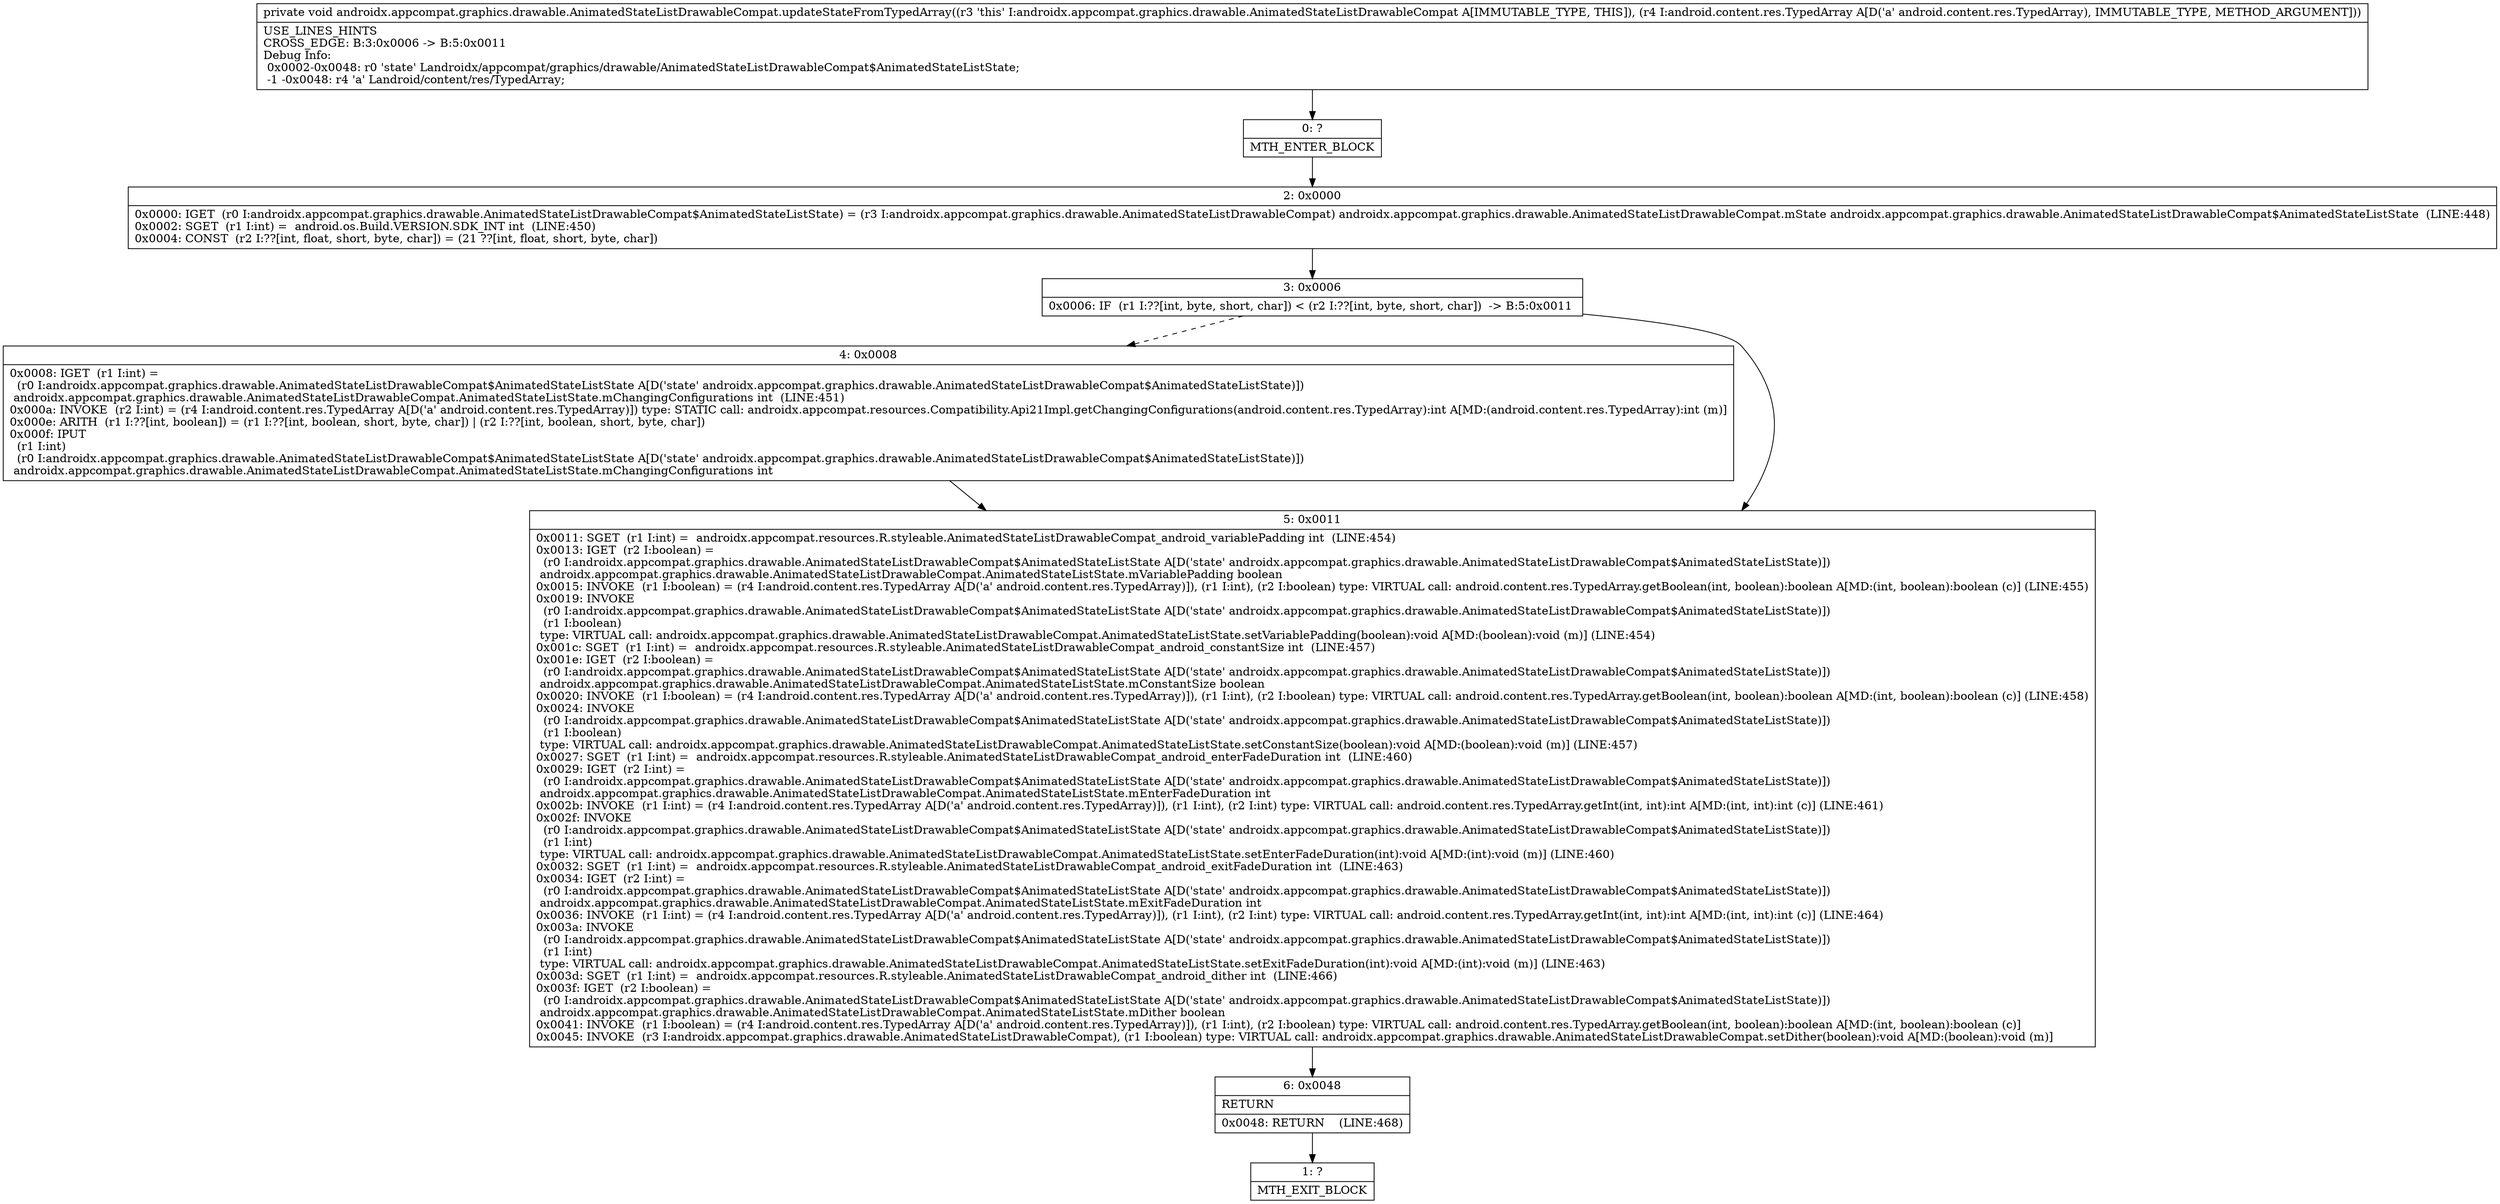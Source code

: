 digraph "CFG forandroidx.appcompat.graphics.drawable.AnimatedStateListDrawableCompat.updateStateFromTypedArray(Landroid\/content\/res\/TypedArray;)V" {
Node_0 [shape=record,label="{0\:\ ?|MTH_ENTER_BLOCK\l}"];
Node_2 [shape=record,label="{2\:\ 0x0000|0x0000: IGET  (r0 I:androidx.appcompat.graphics.drawable.AnimatedStateListDrawableCompat$AnimatedStateListState) = (r3 I:androidx.appcompat.graphics.drawable.AnimatedStateListDrawableCompat) androidx.appcompat.graphics.drawable.AnimatedStateListDrawableCompat.mState androidx.appcompat.graphics.drawable.AnimatedStateListDrawableCompat$AnimatedStateListState  (LINE:448)\l0x0002: SGET  (r1 I:int) =  android.os.Build.VERSION.SDK_INT int  (LINE:450)\l0x0004: CONST  (r2 I:??[int, float, short, byte, char]) = (21 ??[int, float, short, byte, char]) \l}"];
Node_3 [shape=record,label="{3\:\ 0x0006|0x0006: IF  (r1 I:??[int, byte, short, char]) \< (r2 I:??[int, byte, short, char])  \-\> B:5:0x0011 \l}"];
Node_4 [shape=record,label="{4\:\ 0x0008|0x0008: IGET  (r1 I:int) = \l  (r0 I:androidx.appcompat.graphics.drawable.AnimatedStateListDrawableCompat$AnimatedStateListState A[D('state' androidx.appcompat.graphics.drawable.AnimatedStateListDrawableCompat$AnimatedStateListState)])\l androidx.appcompat.graphics.drawable.AnimatedStateListDrawableCompat.AnimatedStateListState.mChangingConfigurations int  (LINE:451)\l0x000a: INVOKE  (r2 I:int) = (r4 I:android.content.res.TypedArray A[D('a' android.content.res.TypedArray)]) type: STATIC call: androidx.appcompat.resources.Compatibility.Api21Impl.getChangingConfigurations(android.content.res.TypedArray):int A[MD:(android.content.res.TypedArray):int (m)]\l0x000e: ARITH  (r1 I:??[int, boolean]) = (r1 I:??[int, boolean, short, byte, char]) \| (r2 I:??[int, boolean, short, byte, char]) \l0x000f: IPUT  \l  (r1 I:int)\l  (r0 I:androidx.appcompat.graphics.drawable.AnimatedStateListDrawableCompat$AnimatedStateListState A[D('state' androidx.appcompat.graphics.drawable.AnimatedStateListDrawableCompat$AnimatedStateListState)])\l androidx.appcompat.graphics.drawable.AnimatedStateListDrawableCompat.AnimatedStateListState.mChangingConfigurations int \l}"];
Node_5 [shape=record,label="{5\:\ 0x0011|0x0011: SGET  (r1 I:int) =  androidx.appcompat.resources.R.styleable.AnimatedStateListDrawableCompat_android_variablePadding int  (LINE:454)\l0x0013: IGET  (r2 I:boolean) = \l  (r0 I:androidx.appcompat.graphics.drawable.AnimatedStateListDrawableCompat$AnimatedStateListState A[D('state' androidx.appcompat.graphics.drawable.AnimatedStateListDrawableCompat$AnimatedStateListState)])\l androidx.appcompat.graphics.drawable.AnimatedStateListDrawableCompat.AnimatedStateListState.mVariablePadding boolean \l0x0015: INVOKE  (r1 I:boolean) = (r4 I:android.content.res.TypedArray A[D('a' android.content.res.TypedArray)]), (r1 I:int), (r2 I:boolean) type: VIRTUAL call: android.content.res.TypedArray.getBoolean(int, boolean):boolean A[MD:(int, boolean):boolean (c)] (LINE:455)\l0x0019: INVOKE  \l  (r0 I:androidx.appcompat.graphics.drawable.AnimatedStateListDrawableCompat$AnimatedStateListState A[D('state' androidx.appcompat.graphics.drawable.AnimatedStateListDrawableCompat$AnimatedStateListState)])\l  (r1 I:boolean)\l type: VIRTUAL call: androidx.appcompat.graphics.drawable.AnimatedStateListDrawableCompat.AnimatedStateListState.setVariablePadding(boolean):void A[MD:(boolean):void (m)] (LINE:454)\l0x001c: SGET  (r1 I:int) =  androidx.appcompat.resources.R.styleable.AnimatedStateListDrawableCompat_android_constantSize int  (LINE:457)\l0x001e: IGET  (r2 I:boolean) = \l  (r0 I:androidx.appcompat.graphics.drawable.AnimatedStateListDrawableCompat$AnimatedStateListState A[D('state' androidx.appcompat.graphics.drawable.AnimatedStateListDrawableCompat$AnimatedStateListState)])\l androidx.appcompat.graphics.drawable.AnimatedStateListDrawableCompat.AnimatedStateListState.mConstantSize boolean \l0x0020: INVOKE  (r1 I:boolean) = (r4 I:android.content.res.TypedArray A[D('a' android.content.res.TypedArray)]), (r1 I:int), (r2 I:boolean) type: VIRTUAL call: android.content.res.TypedArray.getBoolean(int, boolean):boolean A[MD:(int, boolean):boolean (c)] (LINE:458)\l0x0024: INVOKE  \l  (r0 I:androidx.appcompat.graphics.drawable.AnimatedStateListDrawableCompat$AnimatedStateListState A[D('state' androidx.appcompat.graphics.drawable.AnimatedStateListDrawableCompat$AnimatedStateListState)])\l  (r1 I:boolean)\l type: VIRTUAL call: androidx.appcompat.graphics.drawable.AnimatedStateListDrawableCompat.AnimatedStateListState.setConstantSize(boolean):void A[MD:(boolean):void (m)] (LINE:457)\l0x0027: SGET  (r1 I:int) =  androidx.appcompat.resources.R.styleable.AnimatedStateListDrawableCompat_android_enterFadeDuration int  (LINE:460)\l0x0029: IGET  (r2 I:int) = \l  (r0 I:androidx.appcompat.graphics.drawable.AnimatedStateListDrawableCompat$AnimatedStateListState A[D('state' androidx.appcompat.graphics.drawable.AnimatedStateListDrawableCompat$AnimatedStateListState)])\l androidx.appcompat.graphics.drawable.AnimatedStateListDrawableCompat.AnimatedStateListState.mEnterFadeDuration int \l0x002b: INVOKE  (r1 I:int) = (r4 I:android.content.res.TypedArray A[D('a' android.content.res.TypedArray)]), (r1 I:int), (r2 I:int) type: VIRTUAL call: android.content.res.TypedArray.getInt(int, int):int A[MD:(int, int):int (c)] (LINE:461)\l0x002f: INVOKE  \l  (r0 I:androidx.appcompat.graphics.drawable.AnimatedStateListDrawableCompat$AnimatedStateListState A[D('state' androidx.appcompat.graphics.drawable.AnimatedStateListDrawableCompat$AnimatedStateListState)])\l  (r1 I:int)\l type: VIRTUAL call: androidx.appcompat.graphics.drawable.AnimatedStateListDrawableCompat.AnimatedStateListState.setEnterFadeDuration(int):void A[MD:(int):void (m)] (LINE:460)\l0x0032: SGET  (r1 I:int) =  androidx.appcompat.resources.R.styleable.AnimatedStateListDrawableCompat_android_exitFadeDuration int  (LINE:463)\l0x0034: IGET  (r2 I:int) = \l  (r0 I:androidx.appcompat.graphics.drawable.AnimatedStateListDrawableCompat$AnimatedStateListState A[D('state' androidx.appcompat.graphics.drawable.AnimatedStateListDrawableCompat$AnimatedStateListState)])\l androidx.appcompat.graphics.drawable.AnimatedStateListDrawableCompat.AnimatedStateListState.mExitFadeDuration int \l0x0036: INVOKE  (r1 I:int) = (r4 I:android.content.res.TypedArray A[D('a' android.content.res.TypedArray)]), (r1 I:int), (r2 I:int) type: VIRTUAL call: android.content.res.TypedArray.getInt(int, int):int A[MD:(int, int):int (c)] (LINE:464)\l0x003a: INVOKE  \l  (r0 I:androidx.appcompat.graphics.drawable.AnimatedStateListDrawableCompat$AnimatedStateListState A[D('state' androidx.appcompat.graphics.drawable.AnimatedStateListDrawableCompat$AnimatedStateListState)])\l  (r1 I:int)\l type: VIRTUAL call: androidx.appcompat.graphics.drawable.AnimatedStateListDrawableCompat.AnimatedStateListState.setExitFadeDuration(int):void A[MD:(int):void (m)] (LINE:463)\l0x003d: SGET  (r1 I:int) =  androidx.appcompat.resources.R.styleable.AnimatedStateListDrawableCompat_android_dither int  (LINE:466)\l0x003f: IGET  (r2 I:boolean) = \l  (r0 I:androidx.appcompat.graphics.drawable.AnimatedStateListDrawableCompat$AnimatedStateListState A[D('state' androidx.appcompat.graphics.drawable.AnimatedStateListDrawableCompat$AnimatedStateListState)])\l androidx.appcompat.graphics.drawable.AnimatedStateListDrawableCompat.AnimatedStateListState.mDither boolean \l0x0041: INVOKE  (r1 I:boolean) = (r4 I:android.content.res.TypedArray A[D('a' android.content.res.TypedArray)]), (r1 I:int), (r2 I:boolean) type: VIRTUAL call: android.content.res.TypedArray.getBoolean(int, boolean):boolean A[MD:(int, boolean):boolean (c)]\l0x0045: INVOKE  (r3 I:androidx.appcompat.graphics.drawable.AnimatedStateListDrawableCompat), (r1 I:boolean) type: VIRTUAL call: androidx.appcompat.graphics.drawable.AnimatedStateListDrawableCompat.setDither(boolean):void A[MD:(boolean):void (m)]\l}"];
Node_6 [shape=record,label="{6\:\ 0x0048|RETURN\l|0x0048: RETURN    (LINE:468)\l}"];
Node_1 [shape=record,label="{1\:\ ?|MTH_EXIT_BLOCK\l}"];
MethodNode[shape=record,label="{private void androidx.appcompat.graphics.drawable.AnimatedStateListDrawableCompat.updateStateFromTypedArray((r3 'this' I:androidx.appcompat.graphics.drawable.AnimatedStateListDrawableCompat A[IMMUTABLE_TYPE, THIS]), (r4 I:android.content.res.TypedArray A[D('a' android.content.res.TypedArray), IMMUTABLE_TYPE, METHOD_ARGUMENT]))  | USE_LINES_HINTS\lCROSS_EDGE: B:3:0x0006 \-\> B:5:0x0011\lDebug Info:\l  0x0002\-0x0048: r0 'state' Landroidx\/appcompat\/graphics\/drawable\/AnimatedStateListDrawableCompat$AnimatedStateListState;\l  \-1 \-0x0048: r4 'a' Landroid\/content\/res\/TypedArray;\l}"];
MethodNode -> Node_0;Node_0 -> Node_2;
Node_2 -> Node_3;
Node_3 -> Node_4[style=dashed];
Node_3 -> Node_5;
Node_4 -> Node_5;
Node_5 -> Node_6;
Node_6 -> Node_1;
}

